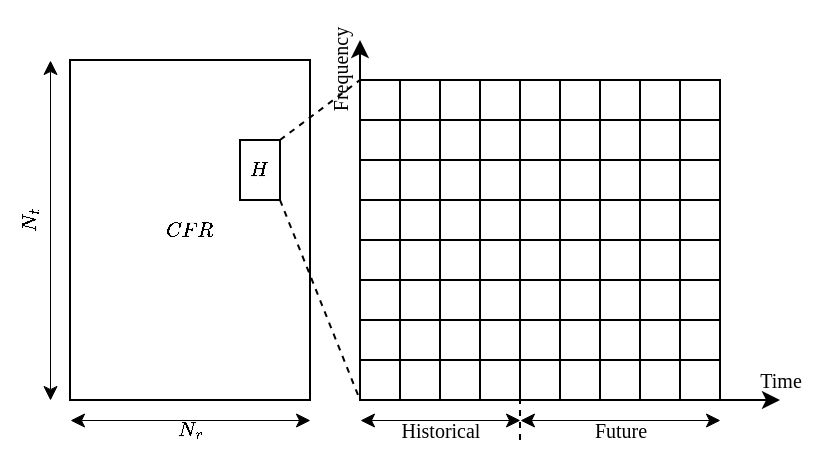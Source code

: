 <mxfile version="28.0.7">
  <diagram name="第 1 页" id="KlJC6zhfKSW6DCbhA5ee">
    <mxGraphModel dx="305" dy="202" grid="1" gridSize="10" guides="1" tooltips="1" connect="1" arrows="1" fold="1" page="1" pageScale="1" pageWidth="850" pageHeight="1100" math="1" shadow="0">
      <root>
        <mxCell id="0" />
        <mxCell id="1" parent="0" />
        <mxCell id="Ckq702j_ndM2lnB-2Poi-1" value="" style="endArrow=classic;html=1;rounded=0;" parent="1" edge="1">
          <mxGeometry width="50" height="50" relative="1" as="geometry">
            <mxPoint x="200" y="220" as="sourcePoint" />
            <mxPoint x="410" y="220" as="targetPoint" />
          </mxGeometry>
        </mxCell>
        <mxCell id="Ckq702j_ndM2lnB-2Poi-2" value="" style="endArrow=classic;html=1;rounded=0;" parent="1" edge="1">
          <mxGeometry width="50" height="50" relative="1" as="geometry">
            <mxPoint x="200" y="220" as="sourcePoint" />
            <mxPoint x="200" y="40" as="targetPoint" />
          </mxGeometry>
        </mxCell>
        <mxCell id="Ckq702j_ndM2lnB-2Poi-14" value="" style="group" parent="1" vertex="1" connectable="0">
          <mxGeometry x="200" y="200" width="230" height="27.5" as="geometry" />
        </mxCell>
        <mxCell id="Ckq702j_ndM2lnB-2Poi-3" value="" style="rounded=0;whiteSpace=wrap;html=1;" parent="Ckq702j_ndM2lnB-2Poi-14" vertex="1">
          <mxGeometry width="20" height="20" as="geometry" />
        </mxCell>
        <mxCell id="Ckq702j_ndM2lnB-2Poi-4" value="" style="rounded=0;whiteSpace=wrap;html=1;" parent="Ckq702j_ndM2lnB-2Poi-14" vertex="1">
          <mxGeometry x="20" width="20" height="20" as="geometry" />
        </mxCell>
        <mxCell id="Ckq702j_ndM2lnB-2Poi-5" value="" style="rounded=0;whiteSpace=wrap;html=1;" parent="Ckq702j_ndM2lnB-2Poi-14" vertex="1">
          <mxGeometry x="60" width="20" height="20" as="geometry" />
        </mxCell>
        <mxCell id="Ckq702j_ndM2lnB-2Poi-6" value="" style="rounded=0;whiteSpace=wrap;html=1;" parent="Ckq702j_ndM2lnB-2Poi-14" vertex="1">
          <mxGeometry x="40" width="20" height="20" as="geometry" />
        </mxCell>
        <mxCell id="Ckq702j_ndM2lnB-2Poi-8" value="" style="rounded=0;whiteSpace=wrap;html=1;" parent="Ckq702j_ndM2lnB-2Poi-14" vertex="1">
          <mxGeometry x="80" width="20" height="20" as="geometry" />
        </mxCell>
        <mxCell id="Ckq702j_ndM2lnB-2Poi-9" value="" style="rounded=0;whiteSpace=wrap;html=1;" parent="Ckq702j_ndM2lnB-2Poi-14" vertex="1">
          <mxGeometry x="140" width="20" height="20" as="geometry" />
        </mxCell>
        <mxCell id="Ckq702j_ndM2lnB-2Poi-10" value="" style="rounded=0;whiteSpace=wrap;html=1;" parent="Ckq702j_ndM2lnB-2Poi-14" vertex="1">
          <mxGeometry x="120" width="20" height="20" as="geometry" />
        </mxCell>
        <mxCell id="Ckq702j_ndM2lnB-2Poi-11" value="" style="rounded=0;whiteSpace=wrap;html=1;" parent="Ckq702j_ndM2lnB-2Poi-14" vertex="1">
          <mxGeometry x="160" width="20" height="20" as="geometry" />
        </mxCell>
        <mxCell id="Ckq702j_ndM2lnB-2Poi-12" value="" style="rounded=0;whiteSpace=wrap;html=1;" parent="Ckq702j_ndM2lnB-2Poi-14" vertex="1">
          <mxGeometry x="100" width="20" height="20" as="geometry" />
        </mxCell>
        <mxCell id="Ckq702j_ndM2lnB-2Poi-117" value="&lt;font face=&quot;Times New Roman&quot; style=&quot;font-size: 10px;&quot;&gt;Time&lt;/font&gt;" style="text;html=1;align=center;verticalAlign=middle;resizable=0;points=[];autosize=1;strokeColor=none;fillColor=none;" parent="Ckq702j_ndM2lnB-2Poi-14" vertex="1">
          <mxGeometry x="190" y="-5" width="40" height="30" as="geometry" />
        </mxCell>
        <mxCell id="Ckq702j_ndM2lnB-2Poi-15" value="" style="group" parent="1" vertex="1" connectable="0">
          <mxGeometry x="200" y="180" width="200" height="20" as="geometry" />
        </mxCell>
        <mxCell id="Ckq702j_ndM2lnB-2Poi-16" value="" style="rounded=0;whiteSpace=wrap;html=1;" parent="Ckq702j_ndM2lnB-2Poi-15" vertex="1">
          <mxGeometry width="20" height="20" as="geometry" />
        </mxCell>
        <mxCell id="Ckq702j_ndM2lnB-2Poi-17" value="" style="rounded=0;whiteSpace=wrap;html=1;" parent="Ckq702j_ndM2lnB-2Poi-15" vertex="1">
          <mxGeometry x="20" width="20" height="20" as="geometry" />
        </mxCell>
        <mxCell id="Ckq702j_ndM2lnB-2Poi-18" value="" style="rounded=0;whiteSpace=wrap;html=1;" parent="Ckq702j_ndM2lnB-2Poi-15" vertex="1">
          <mxGeometry x="60" width="20" height="20" as="geometry" />
        </mxCell>
        <mxCell id="Ckq702j_ndM2lnB-2Poi-19" value="" style="rounded=0;whiteSpace=wrap;html=1;" parent="Ckq702j_ndM2lnB-2Poi-15" vertex="1">
          <mxGeometry x="40" width="20" height="20" as="geometry" />
        </mxCell>
        <mxCell id="Ckq702j_ndM2lnB-2Poi-20" value="" style="rounded=0;whiteSpace=wrap;html=1;" parent="Ckq702j_ndM2lnB-2Poi-15" vertex="1">
          <mxGeometry x="80" width="20" height="20" as="geometry" />
        </mxCell>
        <mxCell id="Ckq702j_ndM2lnB-2Poi-21" value="" style="rounded=0;whiteSpace=wrap;html=1;" parent="Ckq702j_ndM2lnB-2Poi-15" vertex="1">
          <mxGeometry x="140" width="20" height="20" as="geometry" />
        </mxCell>
        <mxCell id="Ckq702j_ndM2lnB-2Poi-22" value="" style="rounded=0;whiteSpace=wrap;html=1;" parent="Ckq702j_ndM2lnB-2Poi-15" vertex="1">
          <mxGeometry x="120" width="20" height="20" as="geometry" />
        </mxCell>
        <mxCell id="Ckq702j_ndM2lnB-2Poi-23" value="" style="rounded=0;whiteSpace=wrap;html=1;" parent="Ckq702j_ndM2lnB-2Poi-15" vertex="1">
          <mxGeometry x="160" width="20" height="20" as="geometry" />
        </mxCell>
        <mxCell id="Ckq702j_ndM2lnB-2Poi-24" value="" style="rounded=0;whiteSpace=wrap;html=1;" parent="Ckq702j_ndM2lnB-2Poi-15" vertex="1">
          <mxGeometry x="100" width="20" height="20" as="geometry" />
        </mxCell>
        <mxCell id="Ckq702j_ndM2lnB-2Poi-26" value="" style="group" parent="1" vertex="1" connectable="0">
          <mxGeometry x="200" y="140" width="200" height="20" as="geometry" />
        </mxCell>
        <mxCell id="Ckq702j_ndM2lnB-2Poi-27" value="" style="rounded=0;whiteSpace=wrap;html=1;" parent="Ckq702j_ndM2lnB-2Poi-26" vertex="1">
          <mxGeometry width="20" height="20" as="geometry" />
        </mxCell>
        <mxCell id="Ckq702j_ndM2lnB-2Poi-28" value="" style="rounded=0;whiteSpace=wrap;html=1;" parent="Ckq702j_ndM2lnB-2Poi-26" vertex="1">
          <mxGeometry x="20" width="20" height="20" as="geometry" />
        </mxCell>
        <mxCell id="Ckq702j_ndM2lnB-2Poi-29" value="" style="rounded=0;whiteSpace=wrap;html=1;" parent="Ckq702j_ndM2lnB-2Poi-26" vertex="1">
          <mxGeometry x="60" width="20" height="20" as="geometry" />
        </mxCell>
        <mxCell id="Ckq702j_ndM2lnB-2Poi-30" value="" style="rounded=0;whiteSpace=wrap;html=1;" parent="Ckq702j_ndM2lnB-2Poi-26" vertex="1">
          <mxGeometry x="40" width="20" height="20" as="geometry" />
        </mxCell>
        <mxCell id="Ckq702j_ndM2lnB-2Poi-31" value="" style="rounded=0;whiteSpace=wrap;html=1;" parent="Ckq702j_ndM2lnB-2Poi-26" vertex="1">
          <mxGeometry x="80" width="20" height="20" as="geometry" />
        </mxCell>
        <mxCell id="Ckq702j_ndM2lnB-2Poi-32" value="" style="rounded=0;whiteSpace=wrap;html=1;" parent="Ckq702j_ndM2lnB-2Poi-26" vertex="1">
          <mxGeometry x="140" width="20" height="20" as="geometry" />
        </mxCell>
        <mxCell id="Ckq702j_ndM2lnB-2Poi-33" value="" style="rounded=0;whiteSpace=wrap;html=1;" parent="Ckq702j_ndM2lnB-2Poi-26" vertex="1">
          <mxGeometry x="120" width="20" height="20" as="geometry" />
        </mxCell>
        <mxCell id="Ckq702j_ndM2lnB-2Poi-34" value="" style="rounded=0;whiteSpace=wrap;html=1;" parent="Ckq702j_ndM2lnB-2Poi-26" vertex="1">
          <mxGeometry x="160" width="20" height="20" as="geometry" />
        </mxCell>
        <mxCell id="Ckq702j_ndM2lnB-2Poi-35" value="" style="rounded=0;whiteSpace=wrap;html=1;" parent="Ckq702j_ndM2lnB-2Poi-26" vertex="1">
          <mxGeometry x="100" width="20" height="20" as="geometry" />
        </mxCell>
        <mxCell id="Ckq702j_ndM2lnB-2Poi-37" value="" style="group" parent="1" vertex="1" connectable="0">
          <mxGeometry x="200" y="160" width="200" height="20" as="geometry" />
        </mxCell>
        <mxCell id="Ckq702j_ndM2lnB-2Poi-38" value="" style="rounded=0;whiteSpace=wrap;html=1;" parent="Ckq702j_ndM2lnB-2Poi-37" vertex="1">
          <mxGeometry width="20" height="20" as="geometry" />
        </mxCell>
        <mxCell id="Ckq702j_ndM2lnB-2Poi-39" value="" style="rounded=0;whiteSpace=wrap;html=1;" parent="Ckq702j_ndM2lnB-2Poi-37" vertex="1">
          <mxGeometry x="20" width="20" height="20" as="geometry" />
        </mxCell>
        <mxCell id="Ckq702j_ndM2lnB-2Poi-40" value="" style="rounded=0;whiteSpace=wrap;html=1;" parent="Ckq702j_ndM2lnB-2Poi-37" vertex="1">
          <mxGeometry x="60" width="20" height="20" as="geometry" />
        </mxCell>
        <mxCell id="Ckq702j_ndM2lnB-2Poi-41" value="" style="rounded=0;whiteSpace=wrap;html=1;" parent="Ckq702j_ndM2lnB-2Poi-37" vertex="1">
          <mxGeometry x="40" width="20" height="20" as="geometry" />
        </mxCell>
        <mxCell id="Ckq702j_ndM2lnB-2Poi-42" value="" style="rounded=0;whiteSpace=wrap;html=1;" parent="Ckq702j_ndM2lnB-2Poi-37" vertex="1">
          <mxGeometry x="80" width="20" height="20" as="geometry" />
        </mxCell>
        <mxCell id="Ckq702j_ndM2lnB-2Poi-43" value="" style="rounded=0;whiteSpace=wrap;html=1;" parent="Ckq702j_ndM2lnB-2Poi-37" vertex="1">
          <mxGeometry x="140" width="20" height="20" as="geometry" />
        </mxCell>
        <mxCell id="Ckq702j_ndM2lnB-2Poi-44" value="" style="rounded=0;whiteSpace=wrap;html=1;" parent="Ckq702j_ndM2lnB-2Poi-37" vertex="1">
          <mxGeometry x="120" width="20" height="20" as="geometry" />
        </mxCell>
        <mxCell id="Ckq702j_ndM2lnB-2Poi-45" value="" style="rounded=0;whiteSpace=wrap;html=1;" parent="Ckq702j_ndM2lnB-2Poi-37" vertex="1">
          <mxGeometry x="160" width="20" height="20" as="geometry" />
        </mxCell>
        <mxCell id="Ckq702j_ndM2lnB-2Poi-46" value="" style="rounded=0;whiteSpace=wrap;html=1;" parent="Ckq702j_ndM2lnB-2Poi-37" vertex="1">
          <mxGeometry x="100" width="20" height="20" as="geometry" />
        </mxCell>
        <mxCell id="Ckq702j_ndM2lnB-2Poi-48" value="" style="group" parent="1" vertex="1" connectable="0">
          <mxGeometry x="200" y="120" width="200" height="20" as="geometry" />
        </mxCell>
        <mxCell id="Ckq702j_ndM2lnB-2Poi-49" value="" style="rounded=0;whiteSpace=wrap;html=1;" parent="Ckq702j_ndM2lnB-2Poi-48" vertex="1">
          <mxGeometry width="20" height="20" as="geometry" />
        </mxCell>
        <mxCell id="Ckq702j_ndM2lnB-2Poi-50" value="" style="rounded=0;whiteSpace=wrap;html=1;" parent="Ckq702j_ndM2lnB-2Poi-48" vertex="1">
          <mxGeometry x="20" width="20" height="20" as="geometry" />
        </mxCell>
        <mxCell id="Ckq702j_ndM2lnB-2Poi-51" value="" style="rounded=0;whiteSpace=wrap;html=1;" parent="Ckq702j_ndM2lnB-2Poi-48" vertex="1">
          <mxGeometry x="60" width="20" height="20" as="geometry" />
        </mxCell>
        <mxCell id="Ckq702j_ndM2lnB-2Poi-52" value="" style="rounded=0;whiteSpace=wrap;html=1;" parent="Ckq702j_ndM2lnB-2Poi-48" vertex="1">
          <mxGeometry x="40" width="20" height="20" as="geometry" />
        </mxCell>
        <mxCell id="Ckq702j_ndM2lnB-2Poi-53" value="" style="rounded=0;whiteSpace=wrap;html=1;" parent="Ckq702j_ndM2lnB-2Poi-48" vertex="1">
          <mxGeometry x="80" width="20" height="20" as="geometry" />
        </mxCell>
        <mxCell id="Ckq702j_ndM2lnB-2Poi-54" value="" style="rounded=0;whiteSpace=wrap;html=1;" parent="Ckq702j_ndM2lnB-2Poi-48" vertex="1">
          <mxGeometry x="140" width="20" height="20" as="geometry" />
        </mxCell>
        <mxCell id="Ckq702j_ndM2lnB-2Poi-55" value="" style="rounded=0;whiteSpace=wrap;html=1;" parent="Ckq702j_ndM2lnB-2Poi-48" vertex="1">
          <mxGeometry x="120" width="20" height="20" as="geometry" />
        </mxCell>
        <mxCell id="Ckq702j_ndM2lnB-2Poi-56" value="" style="rounded=0;whiteSpace=wrap;html=1;" parent="Ckq702j_ndM2lnB-2Poi-48" vertex="1">
          <mxGeometry x="160" width="20" height="20" as="geometry" />
        </mxCell>
        <mxCell id="Ckq702j_ndM2lnB-2Poi-57" value="" style="rounded=0;whiteSpace=wrap;html=1;" parent="Ckq702j_ndM2lnB-2Poi-48" vertex="1">
          <mxGeometry x="100" width="20" height="20" as="geometry" />
        </mxCell>
        <mxCell id="Ckq702j_ndM2lnB-2Poi-59" value="" style="group" parent="1" vertex="1" connectable="0">
          <mxGeometry x="200" y="100" width="200" height="20" as="geometry" />
        </mxCell>
        <mxCell id="Ckq702j_ndM2lnB-2Poi-60" value="" style="rounded=0;whiteSpace=wrap;html=1;" parent="Ckq702j_ndM2lnB-2Poi-59" vertex="1">
          <mxGeometry width="20" height="20" as="geometry" />
        </mxCell>
        <mxCell id="Ckq702j_ndM2lnB-2Poi-61" value="" style="rounded=0;whiteSpace=wrap;html=1;" parent="Ckq702j_ndM2lnB-2Poi-59" vertex="1">
          <mxGeometry x="20" width="20" height="20" as="geometry" />
        </mxCell>
        <mxCell id="Ckq702j_ndM2lnB-2Poi-62" value="" style="rounded=0;whiteSpace=wrap;html=1;" parent="Ckq702j_ndM2lnB-2Poi-59" vertex="1">
          <mxGeometry x="60" width="20" height="20" as="geometry" />
        </mxCell>
        <mxCell id="Ckq702j_ndM2lnB-2Poi-63" value="" style="rounded=0;whiteSpace=wrap;html=1;" parent="Ckq702j_ndM2lnB-2Poi-59" vertex="1">
          <mxGeometry x="40" width="20" height="20" as="geometry" />
        </mxCell>
        <mxCell id="Ckq702j_ndM2lnB-2Poi-64" value="" style="rounded=0;whiteSpace=wrap;html=1;" parent="Ckq702j_ndM2lnB-2Poi-59" vertex="1">
          <mxGeometry x="80" width="20" height="20" as="geometry" />
        </mxCell>
        <mxCell id="Ckq702j_ndM2lnB-2Poi-65" value="" style="rounded=0;whiteSpace=wrap;html=1;" parent="Ckq702j_ndM2lnB-2Poi-59" vertex="1">
          <mxGeometry x="140" width="20" height="20" as="geometry" />
        </mxCell>
        <mxCell id="Ckq702j_ndM2lnB-2Poi-66" value="" style="rounded=0;whiteSpace=wrap;html=1;" parent="Ckq702j_ndM2lnB-2Poi-59" vertex="1">
          <mxGeometry x="120" width="20" height="20" as="geometry" />
        </mxCell>
        <mxCell id="Ckq702j_ndM2lnB-2Poi-67" value="" style="rounded=0;whiteSpace=wrap;html=1;" parent="Ckq702j_ndM2lnB-2Poi-59" vertex="1">
          <mxGeometry x="160" width="20" height="20" as="geometry" />
        </mxCell>
        <mxCell id="Ckq702j_ndM2lnB-2Poi-68" value="" style="rounded=0;whiteSpace=wrap;html=1;" parent="Ckq702j_ndM2lnB-2Poi-59" vertex="1">
          <mxGeometry x="100" width="20" height="20" as="geometry" />
        </mxCell>
        <mxCell id="Ckq702j_ndM2lnB-2Poi-70" value="" style="group" parent="1" vertex="1" connectable="0">
          <mxGeometry x="200" y="80" width="200" height="20" as="geometry" />
        </mxCell>
        <mxCell id="Ckq702j_ndM2lnB-2Poi-71" value="" style="rounded=0;whiteSpace=wrap;html=1;" parent="Ckq702j_ndM2lnB-2Poi-70" vertex="1">
          <mxGeometry width="20" height="20" as="geometry" />
        </mxCell>
        <mxCell id="Ckq702j_ndM2lnB-2Poi-72" value="" style="rounded=0;whiteSpace=wrap;html=1;" parent="Ckq702j_ndM2lnB-2Poi-70" vertex="1">
          <mxGeometry x="20" width="20" height="20" as="geometry" />
        </mxCell>
        <mxCell id="Ckq702j_ndM2lnB-2Poi-73" value="" style="rounded=0;whiteSpace=wrap;html=1;" parent="Ckq702j_ndM2lnB-2Poi-70" vertex="1">
          <mxGeometry x="60" width="20" height="20" as="geometry" />
        </mxCell>
        <mxCell id="Ckq702j_ndM2lnB-2Poi-74" value="" style="rounded=0;whiteSpace=wrap;html=1;" parent="Ckq702j_ndM2lnB-2Poi-70" vertex="1">
          <mxGeometry x="40" width="20" height="20" as="geometry" />
        </mxCell>
        <mxCell id="Ckq702j_ndM2lnB-2Poi-75" value="" style="rounded=0;whiteSpace=wrap;html=1;" parent="Ckq702j_ndM2lnB-2Poi-70" vertex="1">
          <mxGeometry x="80" width="20" height="20" as="geometry" />
        </mxCell>
        <mxCell id="Ckq702j_ndM2lnB-2Poi-76" value="" style="rounded=0;whiteSpace=wrap;html=1;" parent="Ckq702j_ndM2lnB-2Poi-70" vertex="1">
          <mxGeometry x="140" width="20" height="20" as="geometry" />
        </mxCell>
        <mxCell id="Ckq702j_ndM2lnB-2Poi-77" value="" style="rounded=0;whiteSpace=wrap;html=1;" parent="Ckq702j_ndM2lnB-2Poi-70" vertex="1">
          <mxGeometry x="120" width="20" height="20" as="geometry" />
        </mxCell>
        <mxCell id="Ckq702j_ndM2lnB-2Poi-78" value="" style="rounded=0;whiteSpace=wrap;html=1;" parent="Ckq702j_ndM2lnB-2Poi-70" vertex="1">
          <mxGeometry x="160" width="20" height="20" as="geometry" />
        </mxCell>
        <mxCell id="Ckq702j_ndM2lnB-2Poi-79" value="" style="rounded=0;whiteSpace=wrap;html=1;" parent="Ckq702j_ndM2lnB-2Poi-70" vertex="1">
          <mxGeometry x="100" width="20" height="20" as="geometry" />
        </mxCell>
        <mxCell id="Ckq702j_ndM2lnB-2Poi-81" value="" style="group" parent="1" vertex="1" connectable="0">
          <mxGeometry x="200" y="60" width="200" height="20" as="geometry" />
        </mxCell>
        <mxCell id="Ckq702j_ndM2lnB-2Poi-82" value="" style="rounded=0;whiteSpace=wrap;html=1;" parent="Ckq702j_ndM2lnB-2Poi-81" vertex="1">
          <mxGeometry width="20" height="20" as="geometry" />
        </mxCell>
        <mxCell id="Ckq702j_ndM2lnB-2Poi-83" value="" style="rounded=0;whiteSpace=wrap;html=1;" parent="Ckq702j_ndM2lnB-2Poi-81" vertex="1">
          <mxGeometry x="20" width="20" height="20" as="geometry" />
        </mxCell>
        <mxCell id="Ckq702j_ndM2lnB-2Poi-84" value="" style="rounded=0;whiteSpace=wrap;html=1;" parent="Ckq702j_ndM2lnB-2Poi-81" vertex="1">
          <mxGeometry x="60" width="20" height="20" as="geometry" />
        </mxCell>
        <mxCell id="Ckq702j_ndM2lnB-2Poi-85" value="" style="rounded=0;whiteSpace=wrap;html=1;" parent="Ckq702j_ndM2lnB-2Poi-81" vertex="1">
          <mxGeometry x="40" width="20" height="20" as="geometry" />
        </mxCell>
        <mxCell id="Ckq702j_ndM2lnB-2Poi-86" value="" style="rounded=0;whiteSpace=wrap;html=1;" parent="Ckq702j_ndM2lnB-2Poi-81" vertex="1">
          <mxGeometry x="80" width="20" height="20" as="geometry" />
        </mxCell>
        <mxCell id="Ckq702j_ndM2lnB-2Poi-87" value="" style="rounded=0;whiteSpace=wrap;html=1;" parent="Ckq702j_ndM2lnB-2Poi-81" vertex="1">
          <mxGeometry x="140" width="20" height="20" as="geometry" />
        </mxCell>
        <mxCell id="Ckq702j_ndM2lnB-2Poi-88" value="" style="rounded=0;whiteSpace=wrap;html=1;" parent="Ckq702j_ndM2lnB-2Poi-81" vertex="1">
          <mxGeometry x="120" width="20" height="20" as="geometry" />
        </mxCell>
        <mxCell id="Ckq702j_ndM2lnB-2Poi-89" value="" style="rounded=0;whiteSpace=wrap;html=1;" parent="Ckq702j_ndM2lnB-2Poi-81" vertex="1">
          <mxGeometry x="160" width="20" height="20" as="geometry" />
        </mxCell>
        <mxCell id="Ckq702j_ndM2lnB-2Poi-90" value="" style="rounded=0;whiteSpace=wrap;html=1;" parent="Ckq702j_ndM2lnB-2Poi-81" vertex="1">
          <mxGeometry x="100" width="20" height="20" as="geometry" />
        </mxCell>
        <mxCell id="Ckq702j_ndM2lnB-2Poi-118" value="&lt;font face=&quot;Times New Roman&quot; style=&quot;font-size: 10px;&quot;&gt;Frequency&lt;/font&gt;" style="text;html=1;align=center;verticalAlign=middle;resizable=0;points=[];autosize=1;strokeColor=none;fillColor=none;rotation=-90;" parent="1" vertex="1">
          <mxGeometry x="155" y="40" width="70" height="30" as="geometry" />
        </mxCell>
        <mxCell id="Ckq702j_ndM2lnB-2Poi-119" value="" style="endArrow=none;html=1;rounded=0;entryX=1;entryY=1;entryDx=0;entryDy=0;dashed=1;" parent="1" target="Ckq702j_ndM2lnB-2Poi-5" edge="1">
          <mxGeometry width="50" height="50" relative="1" as="geometry">
            <mxPoint x="280" y="240" as="sourcePoint" />
            <mxPoint x="400" y="170" as="targetPoint" />
          </mxGeometry>
        </mxCell>
        <mxCell id="Ckq702j_ndM2lnB-2Poi-123" value="" style="endArrow=classic;startArrow=classic;html=1;rounded=0;strokeWidth=0.5;" parent="1" edge="1">
          <mxGeometry width="50" height="50" relative="1" as="geometry">
            <mxPoint x="200" y="230" as="sourcePoint" />
            <mxPoint x="280" y="230" as="targetPoint" />
          </mxGeometry>
        </mxCell>
        <mxCell id="Ckq702j_ndM2lnB-2Poi-124" value="&lt;font face=&quot;Times New Roman&quot; style=&quot;font-size: 10px;&quot;&gt;Historical&lt;/font&gt;" style="text;html=1;align=center;verticalAlign=middle;resizable=0;points=[];autosize=1;strokeColor=none;fillColor=none;" parent="1" vertex="1">
          <mxGeometry x="210" y="220" width="60" height="30" as="geometry" />
        </mxCell>
        <mxCell id="Ckq702j_ndM2lnB-2Poi-125" value="" style="endArrow=classic;startArrow=classic;html=1;rounded=0;strokeWidth=0.5;" parent="1" edge="1">
          <mxGeometry width="50" height="50" relative="1" as="geometry">
            <mxPoint x="280" y="230" as="sourcePoint" />
            <mxPoint x="380" y="230" as="targetPoint" />
          </mxGeometry>
        </mxCell>
        <mxCell id="Ckq702j_ndM2lnB-2Poi-126" value="&lt;font face=&quot;Times New Roman&quot; style=&quot;font-size: 10px;&quot;&gt;Future&lt;/font&gt;" style="text;html=1;align=center;verticalAlign=middle;resizable=0;points=[];autosize=1;strokeColor=none;fillColor=none;" parent="1" vertex="1">
          <mxGeometry x="305" y="220" width="50" height="30" as="geometry" />
        </mxCell>
        <mxCell id="Ckq702j_ndM2lnB-2Poi-127" value="&lt;font style=&quot;font-size: 10px;&quot; face=&quot;Times New Roman&quot;&gt;\[CFR\]&lt;/font&gt;" style="rounded=0;whiteSpace=wrap;html=1;" parent="1" vertex="1">
          <mxGeometry x="55" y="50" width="120" height="170" as="geometry" />
        </mxCell>
        <mxCell id="Ckq702j_ndM2lnB-2Poi-128" value="&lt;font face=&quot;Times New Roman&quot; style=&quot;font-size: 10px;&quot;&gt;\[H\]&lt;/font&gt;" style="rounded=0;whiteSpace=wrap;html=1;" parent="1" vertex="1">
          <mxGeometry x="140" y="90" width="20" height="30" as="geometry" />
        </mxCell>
        <mxCell id="Ckq702j_ndM2lnB-2Poi-130" value="" style="endArrow=none;dashed=1;html=1;rounded=0;exitX=1;exitY=1;exitDx=0;exitDy=0;entryX=0;entryY=1;entryDx=0;entryDy=0;" parent="1" source="Ckq702j_ndM2lnB-2Poi-128" target="Ckq702j_ndM2lnB-2Poi-3" edge="1">
          <mxGeometry width="50" height="50" relative="1" as="geometry">
            <mxPoint x="320" y="220" as="sourcePoint" />
            <mxPoint x="200" y="230" as="targetPoint" />
          </mxGeometry>
        </mxCell>
        <mxCell id="Ckq702j_ndM2lnB-2Poi-131" value="" style="endArrow=none;dashed=1;html=1;rounded=0;exitX=1;exitY=0;exitDx=0;exitDy=0;entryX=0;entryY=0;entryDx=0;entryDy=0;" parent="1" source="Ckq702j_ndM2lnB-2Poi-128" target="Ckq702j_ndM2lnB-2Poi-82" edge="1">
          <mxGeometry width="50" height="50" relative="1" as="geometry">
            <mxPoint x="420" y="140" as="sourcePoint" />
            <mxPoint x="460" y="240" as="targetPoint" />
          </mxGeometry>
        </mxCell>
        <mxCell id="Ckq702j_ndM2lnB-2Poi-132" value="" style="endArrow=classic;startArrow=classic;html=1;rounded=0;strokeWidth=0.5;" parent="1" edge="1">
          <mxGeometry width="50" height="50" relative="1" as="geometry">
            <mxPoint x="55" y="230" as="sourcePoint" />
            <mxPoint x="175" y="230" as="targetPoint" />
          </mxGeometry>
        </mxCell>
        <mxCell id="Ckq702j_ndM2lnB-2Poi-133" value="&lt;font face=&quot;Times New Roman&quot; style=&quot;font-size: 10px;&quot;&gt;\[N_r\]&lt;/font&gt;" style="text;html=1;align=center;verticalAlign=middle;resizable=0;points=[];autosize=1;strokeColor=none;fillColor=none;" parent="1" vertex="1">
          <mxGeometry x="90" y="220" width="50" height="30" as="geometry" />
        </mxCell>
        <mxCell id="Ckq702j_ndM2lnB-2Poi-134" value="&lt;font face=&quot;Times New Roman&quot; style=&quot;font-size: 10px;&quot;&gt;\[N_t\]&lt;/font&gt;" style="text;html=1;align=center;verticalAlign=middle;resizable=0;points=[];autosize=1;strokeColor=none;fillColor=none;rotation=-90;" parent="1" vertex="1">
          <mxGeometry x="10" y="115" width="50" height="30" as="geometry" />
        </mxCell>
        <mxCell id="Ckq702j_ndM2lnB-2Poi-135" value="" style="endArrow=classic;startArrow=classic;html=1;rounded=0;strokeWidth=0.5;" parent="1" edge="1">
          <mxGeometry width="50" height="50" relative="1" as="geometry">
            <mxPoint x="45" y="220" as="sourcePoint" />
            <mxPoint x="45" y="50" as="targetPoint" />
          </mxGeometry>
        </mxCell>
      </root>
    </mxGraphModel>
  </diagram>
</mxfile>
